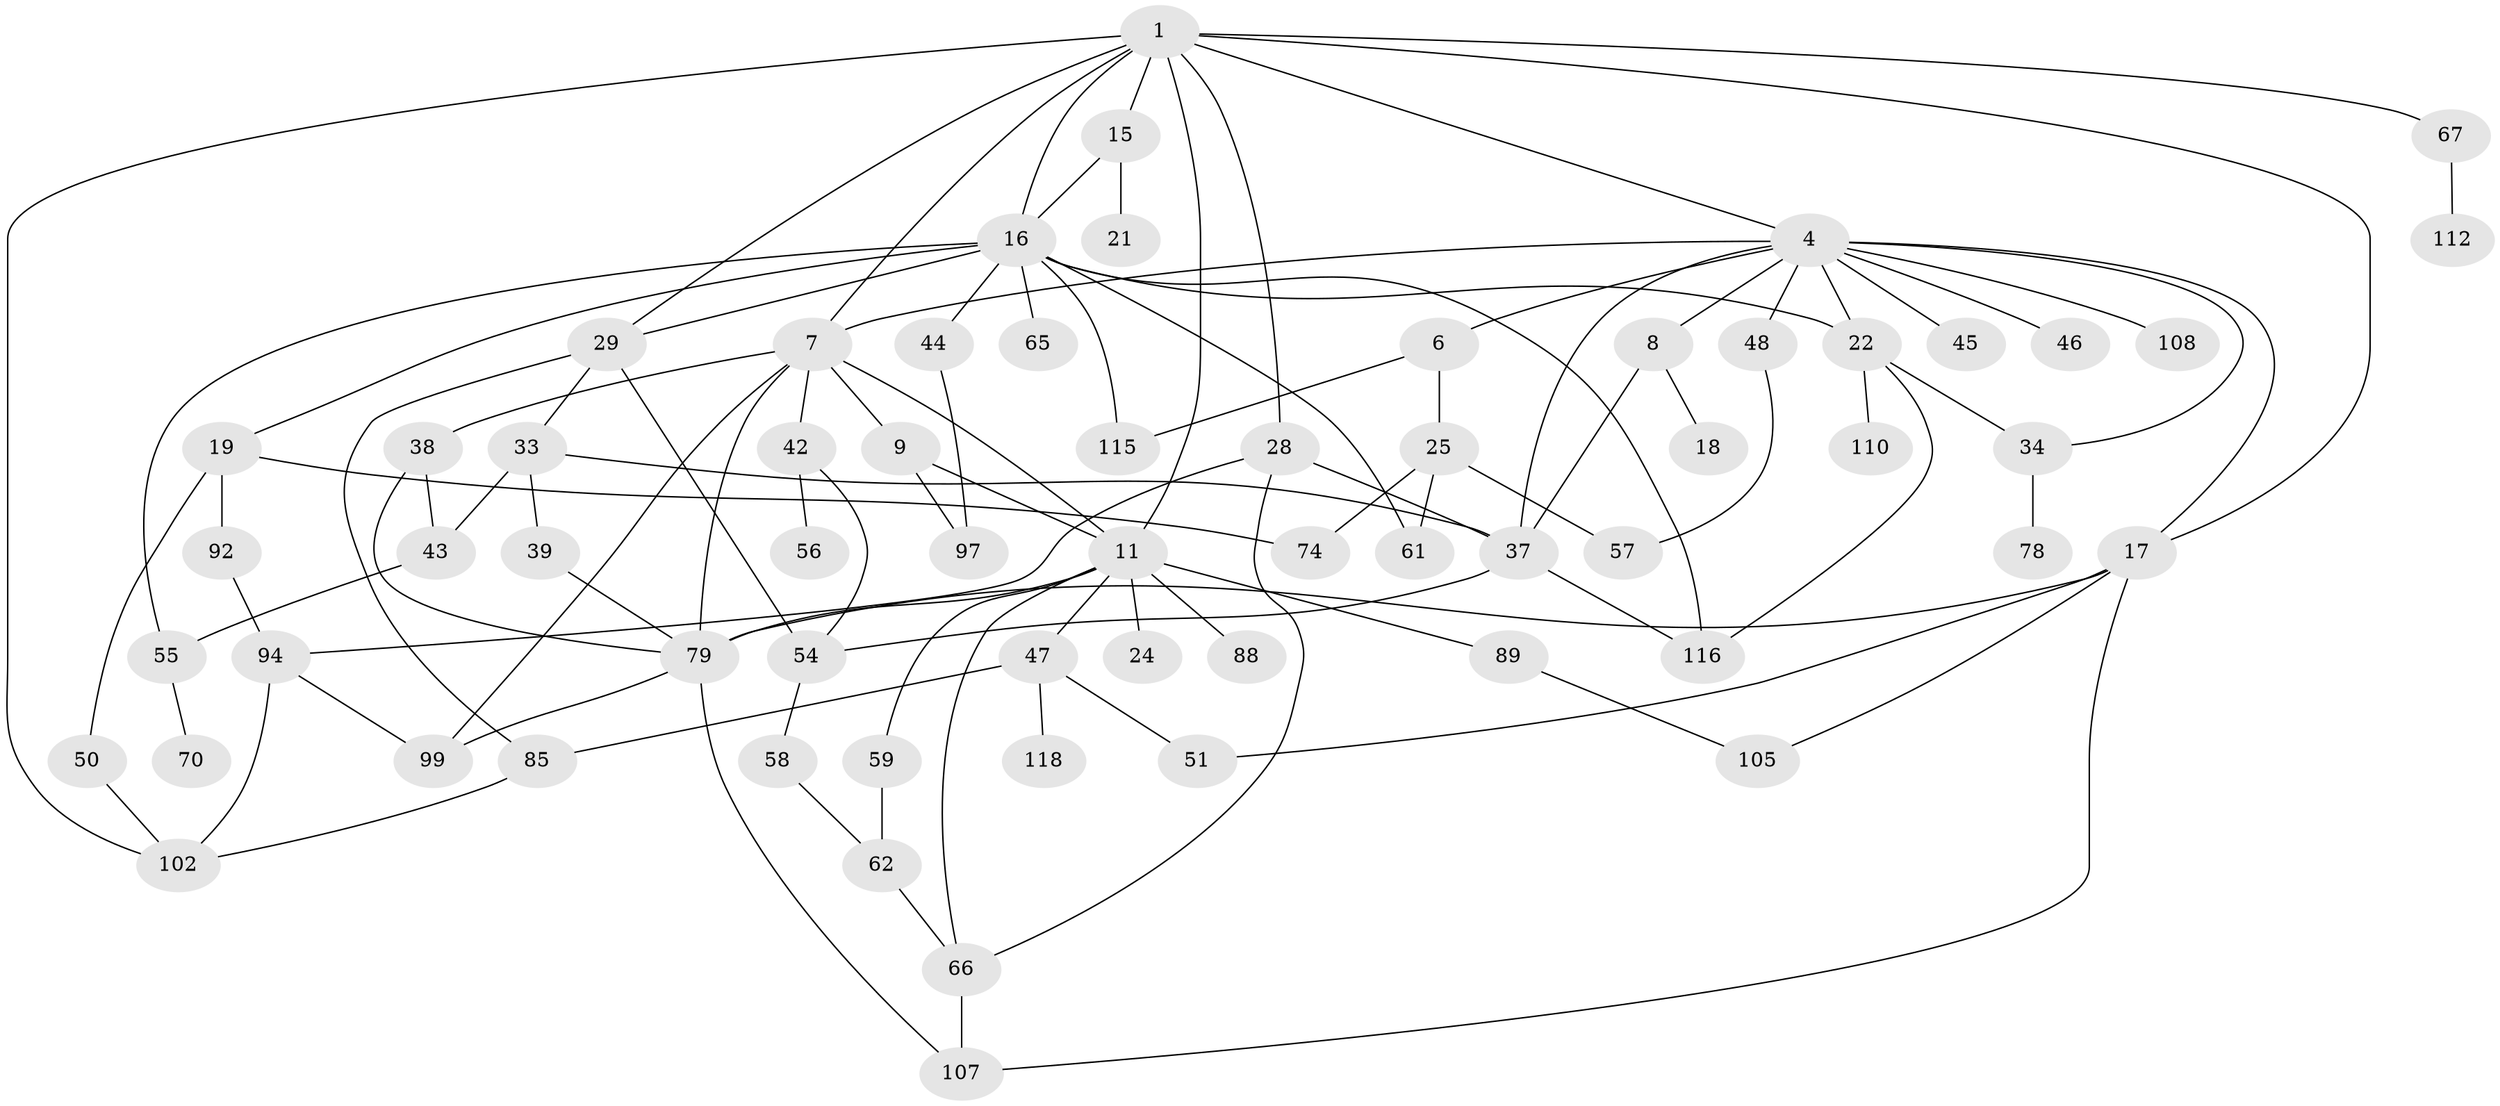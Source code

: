 // original degree distribution, {2: 0.2992125984251969, 4: 0.14173228346456693, 6: 0.015748031496062992, 11: 0.007874015748031496, 5: 0.05511811023622047, 3: 0.2047244094488189, 1: 0.25984251968503935, 8: 0.007874015748031496, 7: 0.007874015748031496}
// Generated by graph-tools (version 1.1) at 2025/13/03/09/25 04:13:40]
// undirected, 63 vertices, 102 edges
graph export_dot {
graph [start="1"]
  node [color=gray90,style=filled];
  1 [super="+2"];
  4 [super="+13+14+40+76+32"];
  6 [super="+98"];
  7 [super="+10+27"];
  8;
  9 [super="+64"];
  11 [super="+12"];
  15 [super="+77"];
  16 [super="+104+26+53+75"];
  17 [super="+106+86"];
  18;
  19 [super="+20+30"];
  21;
  22 [super="+84+49+122+113"];
  24;
  25 [super="+31"];
  28 [super="+41"];
  29 [super="+63"];
  33 [super="+80+87"];
  34 [super="+117"];
  37 [super="+73"];
  38;
  39;
  42;
  43;
  44;
  45;
  46;
  47;
  48;
  50;
  51;
  54;
  55 [super="+68+60"];
  56;
  57 [super="+101"];
  58;
  59 [super="+100"];
  61;
  62 [super="+69+103"];
  65;
  66 [super="+72"];
  67;
  70;
  74 [super="+123"];
  78;
  79 [super="+111+120"];
  85;
  88;
  89;
  92;
  94 [super="+121"];
  97 [super="+126"];
  99;
  102 [super="+114"];
  105;
  107;
  108;
  110;
  112;
  115;
  116;
  118;
  1 -- 29;
  1 -- 67;
  1 -- 4;
  1 -- 102;
  1 -- 7;
  1 -- 11;
  1 -- 15;
  1 -- 16;
  1 -- 17;
  1 -- 28;
  4 -- 6;
  4 -- 7;
  4 -- 8;
  4 -- 46;
  4 -- 17;
  4 -- 48;
  4 -- 37;
  4 -- 22;
  4 -- 45;
  4 -- 108;
  4 -- 34;
  6 -- 25;
  6 -- 115;
  7 -- 9;
  7 -- 11;
  7 -- 99;
  7 -- 79;
  7 -- 38;
  7 -- 42;
  8 -- 18;
  8 -- 37;
  9 -- 11;
  9 -- 97;
  11 -- 24;
  11 -- 79;
  11 -- 66;
  11 -- 47;
  11 -- 88;
  11 -- 89;
  11 -- 59;
  15 -- 21;
  15 -- 16;
  16 -- 19;
  16 -- 44;
  16 -- 61;
  16 -- 115;
  16 -- 65;
  16 -- 116;
  16 -- 29;
  16 -- 22;
  16 -- 55;
  17 -- 105;
  17 -- 107;
  17 -- 51;
  17 -- 79;
  19 -- 74;
  19 -- 50;
  19 -- 92;
  22 -- 34;
  22 -- 110;
  22 -- 116;
  25 -- 57;
  25 -- 74;
  25 -- 61;
  28 -- 66;
  28 -- 37;
  28 -- 94;
  29 -- 33;
  29 -- 85;
  29 -- 54;
  33 -- 39;
  33 -- 37;
  33 -- 43;
  34 -- 78;
  37 -- 116;
  37 -- 54;
  38 -- 43;
  38 -- 79;
  39 -- 79;
  42 -- 54;
  42 -- 56;
  43 -- 55;
  44 -- 97;
  47 -- 51;
  47 -- 118;
  47 -- 85;
  48 -- 57;
  50 -- 102;
  54 -- 58;
  55 -- 70;
  58 -- 62;
  59 -- 62;
  62 -- 66;
  66 -- 107;
  67 -- 112;
  79 -- 107;
  79 -- 99;
  85 -- 102;
  89 -- 105;
  92 -- 94;
  94 -- 99;
  94 -- 102;
}
